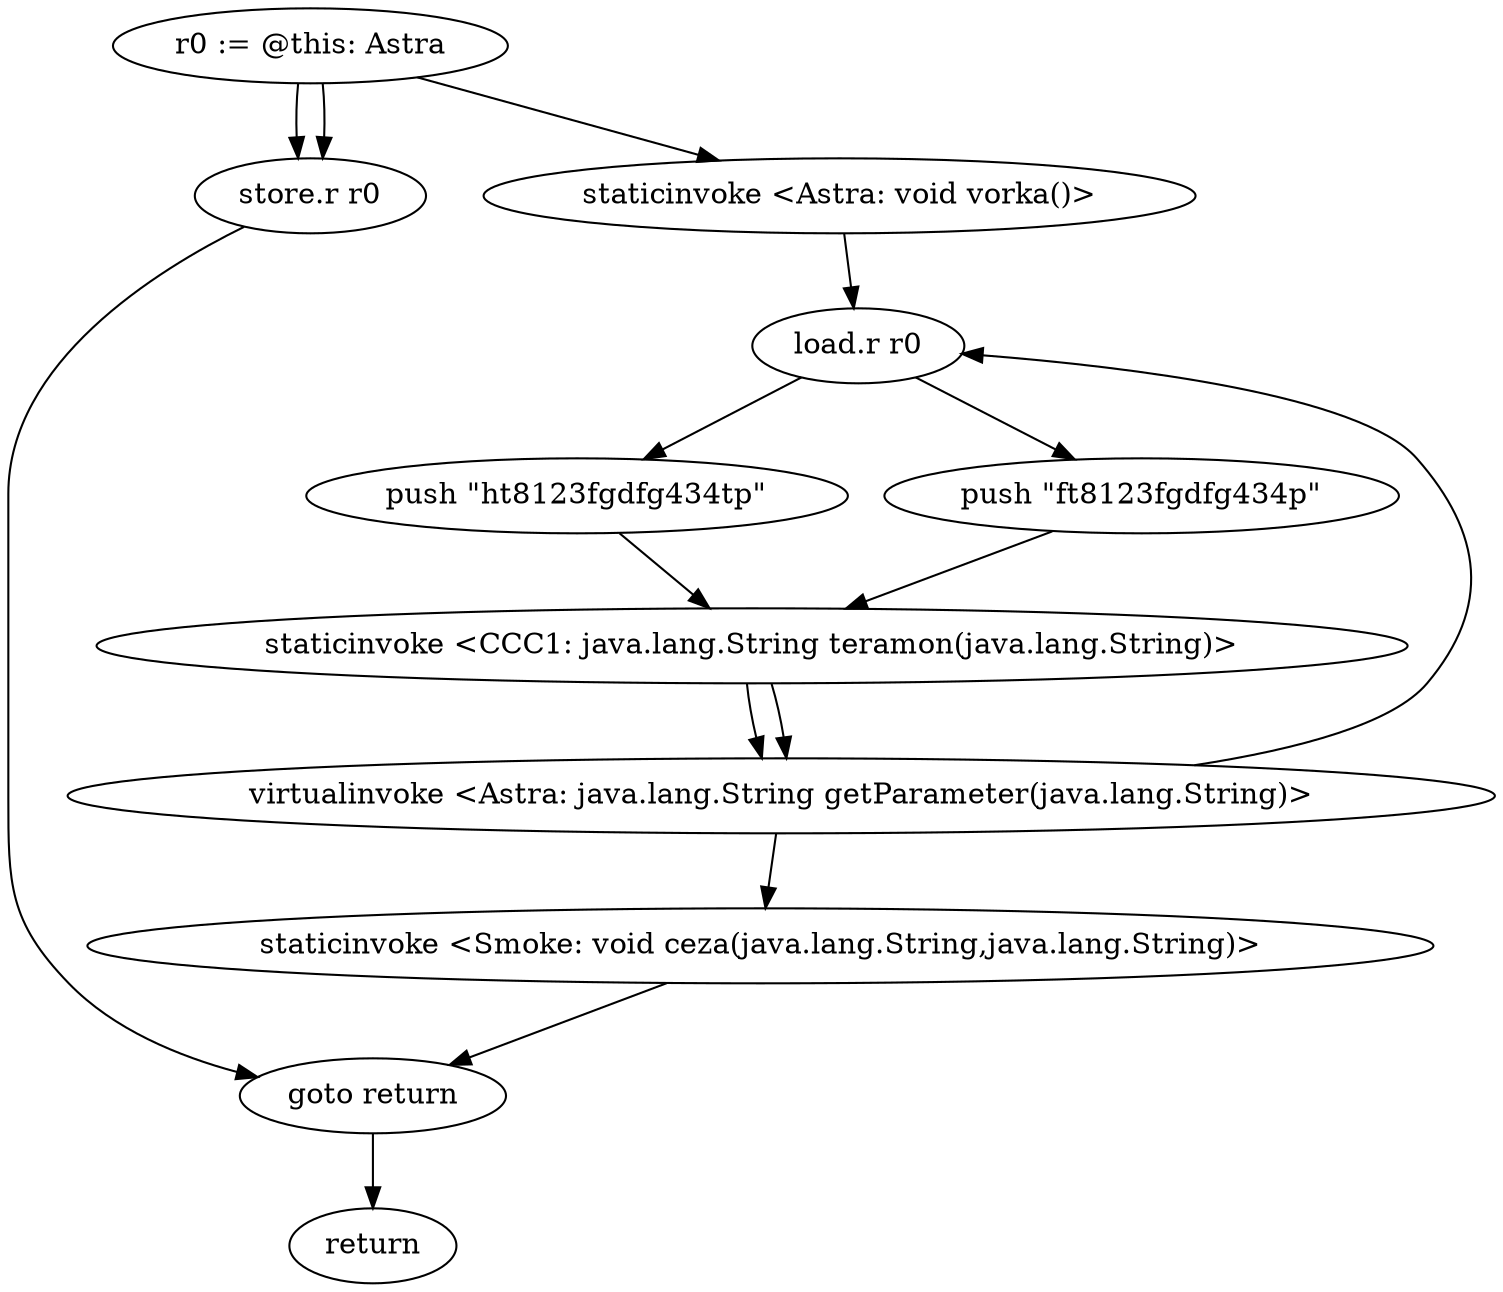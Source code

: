 digraph "" {
    "r0 := @this: Astra"
    "store.r r0"
    "r0 := @this: Astra"->"store.r r0";
    "goto return"
    "store.r r0"->"goto return";
    "return"
    "goto return"->"return";
    "r0 := @this: Astra"->"store.r r0";
    "staticinvoke <Astra: void vorka()>"
    "r0 := @this: Astra"->"staticinvoke <Astra: void vorka()>";
    "load.r r0"
    "staticinvoke <Astra: void vorka()>"->"load.r r0";
    "push \"ht8123fgdfg434tp\""
    "load.r r0"->"push \"ht8123fgdfg434tp\"";
    "staticinvoke <CCC1: java.lang.String teramon(java.lang.String)>"
    "push \"ht8123fgdfg434tp\""->"staticinvoke <CCC1: java.lang.String teramon(java.lang.String)>";
    "virtualinvoke <Astra: java.lang.String getParameter(java.lang.String)>"
    "staticinvoke <CCC1: java.lang.String teramon(java.lang.String)>"->"virtualinvoke <Astra: java.lang.String getParameter(java.lang.String)>";
    "virtualinvoke <Astra: java.lang.String getParameter(java.lang.String)>"->"load.r r0";
    "push \"ft8123fgdfg434p\""
    "load.r r0"->"push \"ft8123fgdfg434p\"";
    "push \"ft8123fgdfg434p\""->"staticinvoke <CCC1: java.lang.String teramon(java.lang.String)>";
    "staticinvoke <CCC1: java.lang.String teramon(java.lang.String)>"->"virtualinvoke <Astra: java.lang.String getParameter(java.lang.String)>";
    "staticinvoke <Smoke: void ceza(java.lang.String,java.lang.String)>"
    "virtualinvoke <Astra: java.lang.String getParameter(java.lang.String)>"->"staticinvoke <Smoke: void ceza(java.lang.String,java.lang.String)>";
    "staticinvoke <Smoke: void ceza(java.lang.String,java.lang.String)>"->"goto return";
}
